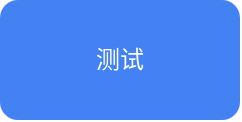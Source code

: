 <mxfile version="20.8.20" type="github">
  <diagram name="第 1 页" id="MydG-_rcRr0tfbFZN250">
    <mxGraphModel dx="994" dy="574" grid="1" gridSize="10" guides="1" tooltips="1" connect="1" arrows="1" fold="1" page="1" pageScale="1" pageWidth="827" pageHeight="1169" math="0" shadow="0">
      <root>
        <mxCell id="0" />
        <mxCell id="1" parent="0" />
        <mxCell id="htgn3hhVPYIvN9YOM_BT-1" value="&lt;font color=&quot;#ffffff&quot;&gt;测试&lt;/font&gt;" style="rounded=1;whiteSpace=wrap;html=1;strokeWidth=2;fillColor=#4282f2;strokeColor=none;" vertex="1" parent="1">
          <mxGeometry x="210" y="140" width="120" height="60" as="geometry" />
        </mxCell>
      </root>
    </mxGraphModel>
  </diagram>
</mxfile>
